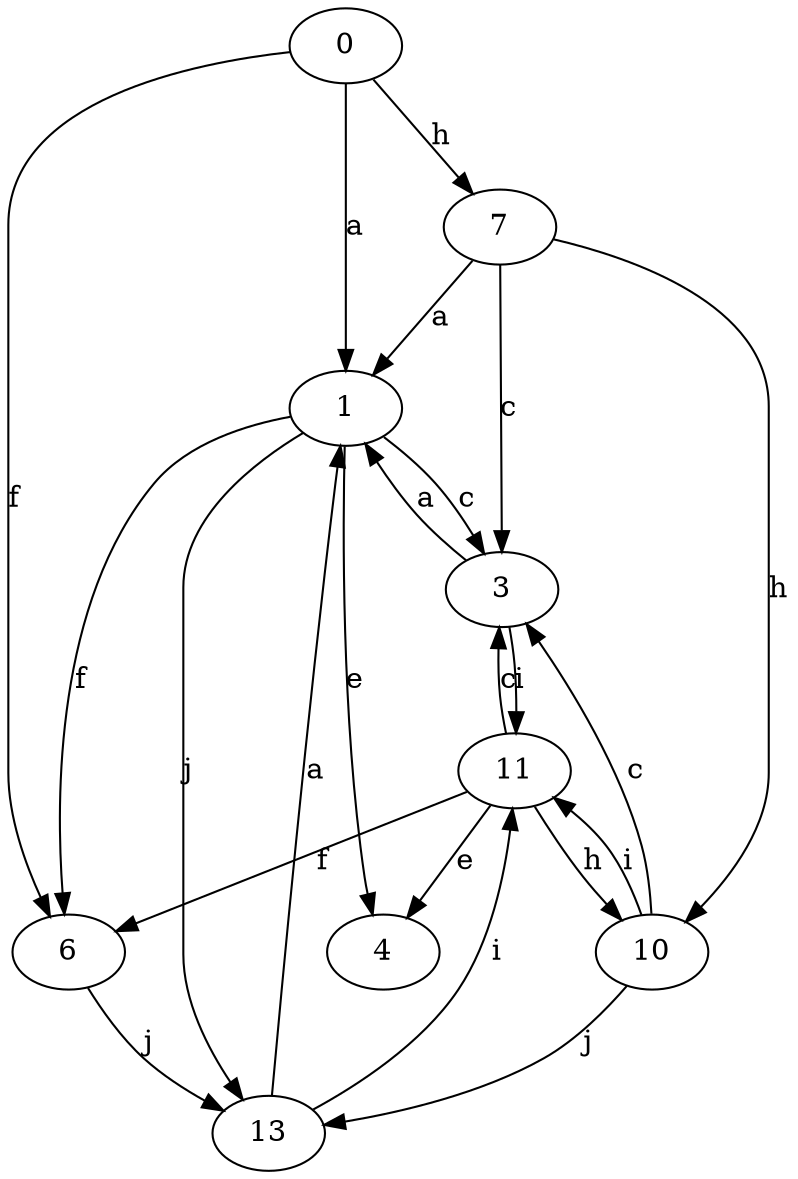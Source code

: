 strict digraph  {
0;
1;
3;
4;
6;
7;
10;
11;
13;
0 -> 1  [label=a];
0 -> 6  [label=f];
0 -> 7  [label=h];
1 -> 3  [label=c];
1 -> 4  [label=e];
1 -> 6  [label=f];
1 -> 13  [label=j];
3 -> 1  [label=a];
3 -> 11  [label=i];
6 -> 13  [label=j];
7 -> 1  [label=a];
7 -> 3  [label=c];
7 -> 10  [label=h];
10 -> 3  [label=c];
10 -> 11  [label=i];
10 -> 13  [label=j];
11 -> 3  [label=c];
11 -> 4  [label=e];
11 -> 6  [label=f];
11 -> 10  [label=h];
13 -> 1  [label=a];
13 -> 11  [label=i];
}
